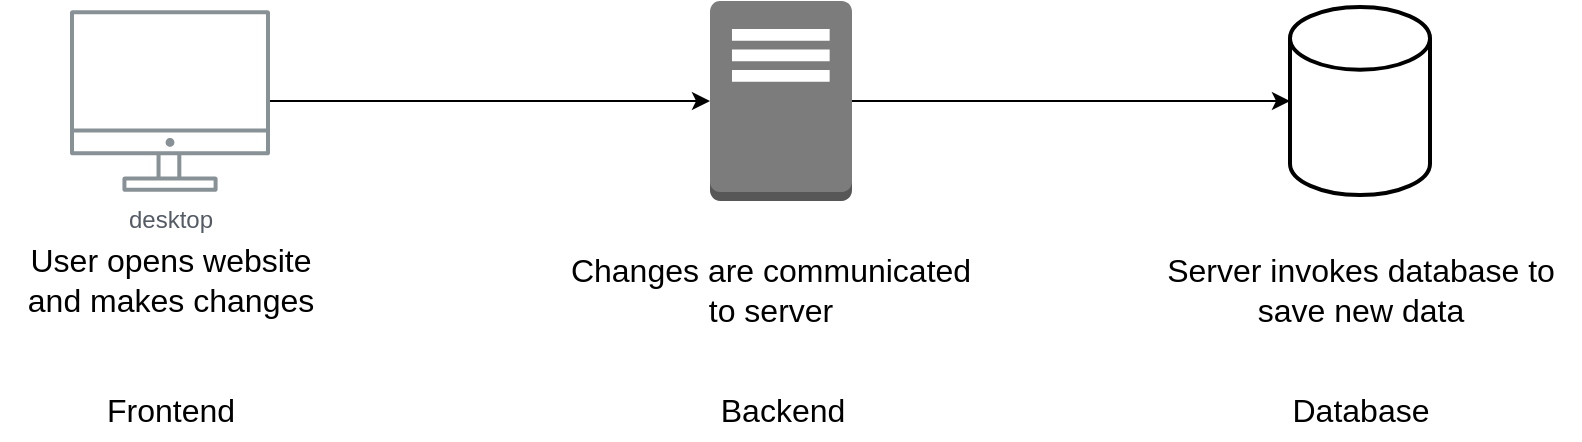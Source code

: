 <mxfile version="20.3.0" type="device" pages="3"><diagram id="RAnXmjvoznDMqu_zyKfw" name="Overall"><mxGraphModel dx="1106" dy="852" grid="1" gridSize="10" guides="1" tooltips="1" connect="1" arrows="1" fold="1" page="1" pageScale="1" pageWidth="850" pageHeight="1100" math="0" shadow="0"><root><mxCell id="0"/><mxCell id="1" parent="0"/><mxCell id="Y8bv-66oHcKcUvwlrvMv-7" style="edgeStyle=orthogonalEdgeStyle;rounded=0;orthogonalLoop=1;jettySize=auto;html=1;fontSize=16;" parent="1" source="Y8bv-66oHcKcUvwlrvMv-2" target="Y8bv-66oHcKcUvwlrvMv-6" edge="1"><mxGeometry relative="1" as="geometry"/></mxCell><mxCell id="Y8bv-66oHcKcUvwlrvMv-2" value="desktop" style="sketch=0;outlineConnect=0;gradientColor=none;fontColor=#545B64;strokeColor=none;fillColor=#879196;dashed=0;verticalLabelPosition=bottom;verticalAlign=top;align=center;html=1;fontSize=12;fontStyle=0;aspect=fixed;shape=mxgraph.aws4.illustration_desktop;pointerEvents=1" parent="1" vertex="1"><mxGeometry x="60" y="280" width="100" height="91" as="geometry"/></mxCell><mxCell id="Y8bv-66oHcKcUvwlrvMv-3" value="&lt;font style=&quot;font-size: 16px;&quot;&gt;User opens website&lt;br&gt;and makes changes&lt;br&gt;&lt;/font&gt;" style="text;html=1;align=center;verticalAlign=middle;resizable=0;points=[];autosize=1;strokeColor=none;fillColor=none;" parent="1" vertex="1"><mxGeometry x="25" y="390" width="170" height="50" as="geometry"/></mxCell><mxCell id="Y8bv-66oHcKcUvwlrvMv-10" style="edgeStyle=orthogonalEdgeStyle;rounded=0;orthogonalLoop=1;jettySize=auto;html=1;entryX=0;entryY=0.5;entryDx=0;entryDy=0;entryPerimeter=0;fontSize=16;" parent="1" source="Y8bv-66oHcKcUvwlrvMv-6" target="Y8bv-66oHcKcUvwlrvMv-9" edge="1"><mxGeometry relative="1" as="geometry"/></mxCell><mxCell id="Y8bv-66oHcKcUvwlrvMv-6" value="" style="outlineConnect=0;dashed=0;verticalLabelPosition=bottom;verticalAlign=top;align=center;html=1;shape=mxgraph.aws3.traditional_server;fillColor=#7D7C7C;gradientColor=none;fontSize=16;" parent="1" vertex="1"><mxGeometry x="380" y="275.5" width="71" height="100" as="geometry"/></mxCell><mxCell id="Y8bv-66oHcKcUvwlrvMv-8" value="Changes are communicated&lt;br&gt;to server" style="text;html=1;align=center;verticalAlign=middle;resizable=0;points=[];autosize=1;strokeColor=none;fillColor=none;fontSize=16;" parent="1" vertex="1"><mxGeometry x="300" y="395" width="220" height="50" as="geometry"/></mxCell><mxCell id="Y8bv-66oHcKcUvwlrvMv-9" value="" style="strokeWidth=2;html=1;shape=mxgraph.flowchart.database;whiteSpace=wrap;fontSize=16;" parent="1" vertex="1"><mxGeometry x="670" y="278.5" width="70" height="94" as="geometry"/></mxCell><mxCell id="Y8bv-66oHcKcUvwlrvMv-11" value="Server invokes database to&lt;br&gt;save new data" style="text;html=1;align=center;verticalAlign=middle;resizable=0;points=[];autosize=1;strokeColor=none;fillColor=none;fontSize=16;" parent="1" vertex="1"><mxGeometry x="595" y="395" width="220" height="50" as="geometry"/></mxCell><mxCell id="Y8bv-66oHcKcUvwlrvMv-12" value="Frontend" style="text;html=1;align=center;verticalAlign=middle;resizable=0;points=[];autosize=1;strokeColor=none;fillColor=none;fontSize=16;" parent="1" vertex="1"><mxGeometry x="65" y="465" width="90" height="30" as="geometry"/></mxCell><mxCell id="Y8bv-66oHcKcUvwlrvMv-13" value="Backend" style="text;html=1;align=center;verticalAlign=middle;resizable=0;points=[];autosize=1;strokeColor=none;fillColor=none;fontSize=16;" parent="1" vertex="1"><mxGeometry x="370.5" y="465" width="90" height="30" as="geometry"/></mxCell><mxCell id="Y8bv-66oHcKcUvwlrvMv-14" value="Database" style="text;html=1;align=center;verticalAlign=middle;resizable=0;points=[];autosize=1;strokeColor=none;fillColor=none;fontSize=16;" parent="1" vertex="1"><mxGeometry x="660" y="465" width="90" height="30" as="geometry"/></mxCell></root></mxGraphModel></diagram><diagram id="zAPjPxaZEMrnAbQCkUNf" name="Overall-flow-technical"><mxGraphModel dx="1106" dy="852" grid="1" gridSize="10" guides="1" tooltips="1" connect="1" arrows="1" fold="1" page="1" pageScale="1" pageWidth="850" pageHeight="1100" math="0" shadow="0"><root><mxCell id="0"/><mxCell id="1" parent="0"/><mxCell id="f9ntfeBwFXLXAW1fseU_-4" style="edgeStyle=orthogonalEdgeStyle;rounded=0;orthogonalLoop=1;jettySize=auto;html=1;fontSize=16;" parent="1" source="f9ntfeBwFXLXAW1fseU_-1" edge="1"><mxGeometry relative="1" as="geometry"><mxPoint x="260" y="300" as="targetPoint"/></mxGeometry></mxCell><mxCell id="f9ntfeBwFXLXAW1fseU_-1" value="User" style="shape=umlActor;verticalLabelPosition=bottom;verticalAlign=top;html=1;outlineConnect=0;fontSize=16;" parent="1" vertex="1"><mxGeometry x="70" y="270" width="30" height="60" as="geometry"/></mxCell><mxCell id="f9ntfeBwFXLXAW1fseU_-8" style="edgeStyle=orthogonalEdgeStyle;rounded=0;orthogonalLoop=1;jettySize=auto;html=1;entryX=0.024;entryY=0.633;entryDx=0;entryDy=0;entryPerimeter=0;fontSize=16;" parent="1" source="f9ntfeBwFXLXAW1fseU_-3" target="f9ntfeBwFXLXAW1fseU_-7" edge="1"><mxGeometry relative="1" as="geometry"/></mxCell><mxCell id="f9ntfeBwFXLXAW1fseU_-16" value="ack" style="edgeStyle=orthogonalEdgeStyle;rounded=0;orthogonalLoop=1;jettySize=auto;html=1;fontSize=16;" parent="1" source="f9ntfeBwFXLXAW1fseU_-3" edge="1"><mxGeometry relative="1" as="geometry"><mxPoint x="110" y="330" as="targetPoint"/></mxGeometry></mxCell><mxCell id="f9ntfeBwFXLXAW1fseU_-3" value="" style="image;html=1;image=img/lib/clip_art/networking/Cloud_Computer_128x128.png;fontSize=16;" parent="1" vertex="1"><mxGeometry x="270" y="270" width="80" height="80" as="geometry"/></mxCell><mxCell id="f9ntfeBwFXLXAW1fseU_-5" value="opens website" style="text;html=1;align=center;verticalAlign=middle;resizable=0;points=[];autosize=1;strokeColor=none;fillColor=none;fontSize=16;" parent="1" vertex="1"><mxGeometry x="115" y="255" width="130" height="30" as="geometry"/></mxCell><mxCell id="f9ntfeBwFXLXAW1fseU_-6" value="makes changes" style="text;html=1;align=center;verticalAlign=middle;resizable=0;points=[];autosize=1;strokeColor=none;fillColor=none;fontSize=16;" parent="1" vertex="1"><mxGeometry x="220" y="355" width="140" height="30" as="geometry"/></mxCell><mxCell id="f9ntfeBwFXLXAW1fseU_-11" style="edgeStyle=orthogonalEdgeStyle;rounded=0;orthogonalLoop=1;jettySize=auto;html=1;fontSize=16;" parent="1" source="f9ntfeBwFXLXAW1fseU_-7" target="f9ntfeBwFXLXAW1fseU_-10" edge="1"><mxGeometry relative="1" as="geometry"/></mxCell><mxCell id="f9ntfeBwFXLXAW1fseU_-31" value="query" style="edgeLabel;html=1;align=center;verticalAlign=middle;resizable=0;points=[];fontSize=16;" parent="f9ntfeBwFXLXAW1fseU_-11" vertex="1" connectable="0"><mxGeometry x="-0.081" y="2" relative="1" as="geometry"><mxPoint as="offset"/></mxGeometry></mxCell><mxCell id="f9ntfeBwFXLXAW1fseU_-15" value="ack" style="edgeStyle=orthogonalEdgeStyle;rounded=0;orthogonalLoop=1;jettySize=auto;html=1;fontSize=16;" parent="1" source="f9ntfeBwFXLXAW1fseU_-7" target="f9ntfeBwFXLXAW1fseU_-3" edge="1"><mxGeometry relative="1" as="geometry"><Array as="points"><mxPoint x="390" y="330"/><mxPoint x="390" y="330"/></Array></mxGeometry></mxCell><mxCell id="f9ntfeBwFXLXAW1fseU_-7" value="" style="aspect=fixed;perimeter=ellipsePerimeter;html=1;align=center;shadow=0;dashed=0;spacingTop=3;image;image=img/lib/active_directory/generic_server.svg;fontSize=16;" parent="1" vertex="1"><mxGeometry x="540" y="262.5" width="42" height="75" as="geometry"/></mxCell><mxCell id="f9ntfeBwFXLXAW1fseU_-9" value="POST request" style="text;html=1;align=center;verticalAlign=middle;resizable=0;points=[];autosize=1;strokeColor=none;fillColor=none;fontSize=16;" parent="1" vertex="1"><mxGeometry x="380" y="270" width="120" height="30" as="geometry"/></mxCell><mxCell id="f9ntfeBwFXLXAW1fseU_-13" style="edgeStyle=orthogonalEdgeStyle;rounded=0;orthogonalLoop=1;jettySize=auto;html=1;fontSize=16;exitX=0;exitY=1;exitDx=0;exitDy=-15;exitPerimeter=0;" parent="1" source="f9ntfeBwFXLXAW1fseU_-10" edge="1"><mxGeometry relative="1" as="geometry"><mxPoint x="580" y="326" as="targetPoint"/></mxGeometry></mxCell><mxCell id="f9ntfeBwFXLXAW1fseU_-14" value="ack" style="edgeLabel;html=1;align=center;verticalAlign=middle;resizable=0;points=[];fontSize=16;" parent="f9ntfeBwFXLXAW1fseU_-13" vertex="1" connectable="0"><mxGeometry x="-0.245" y="-1" relative="1" as="geometry"><mxPoint as="offset"/></mxGeometry></mxCell><mxCell id="f9ntfeBwFXLXAW1fseU_-10" value="" style="shape=cylinder3;whiteSpace=wrap;html=1;boundedLbl=1;backgroundOutline=1;size=15;fontSize=16;" parent="1" vertex="1"><mxGeometry x="730" y="260" width="60" height="80" as="geometry"/></mxCell><mxCell id="f9ntfeBwFXLXAW1fseU_-12" value="server sanitizes the data, &lt;br&gt;attaches date and time,&lt;br&gt;saves to DB" style="text;html=1;align=center;verticalAlign=middle;resizable=0;points=[];autosize=1;strokeColor=none;fillColor=none;fontSize=16;" parent="1" vertex="1"><mxGeometry x="461" y="350" width="200" height="70" as="geometry"/></mxCell><mxCell id="f9ntfeBwFXLXAW1fseU_-19" style="edgeStyle=orthogonalEdgeStyle;rounded=0;orthogonalLoop=1;jettySize=auto;html=1;entryX=0;entryY=0.5;entryDx=0;entryDy=0;fontSize=16;" parent="1" source="f9ntfeBwFXLXAW1fseU_-17" target="f9ntfeBwFXLXAW1fseU_-18" edge="1"><mxGeometry relative="1" as="geometry"/></mxCell><mxCell id="f9ntfeBwFXLXAW1fseU_-17" value="User" style="shape=umlActor;verticalLabelPosition=bottom;verticalAlign=top;html=1;outlineConnect=0;fontSize=16;" parent="1" vertex="1"><mxGeometry x="70" y="710" width="30" height="60" as="geometry"/></mxCell><mxCell id="f9ntfeBwFXLXAW1fseU_-21" style="edgeStyle=orthogonalEdgeStyle;rounded=0;orthogonalLoop=1;jettySize=auto;html=1;fontSize=16;" parent="1" source="f9ntfeBwFXLXAW1fseU_-18" edge="1"><mxGeometry relative="1" as="geometry"><mxPoint x="110" y="770" as="targetPoint"/><Array as="points"><mxPoint x="220" y="770"/><mxPoint x="220" y="770"/></Array></mxGeometry></mxCell><mxCell id="f9ntfeBwFXLXAW1fseU_-24" style="edgeStyle=orthogonalEdgeStyle;rounded=0;orthogonalLoop=1;jettySize=auto;html=1;fontSize=16;" parent="1" source="f9ntfeBwFXLXAW1fseU_-18" target="f9ntfeBwFXLXAW1fseU_-23" edge="1"><mxGeometry relative="1" as="geometry"/></mxCell><mxCell id="f9ntfeBwFXLXAW1fseU_-18" value="" style="image;html=1;image=img/lib/clip_art/networking/Cloud_Computer_128x128.png;fontSize=16;" parent="1" vertex="1"><mxGeometry x="260" y="700" width="80" height="80" as="geometry"/></mxCell><mxCell id="f9ntfeBwFXLXAW1fseU_-20" value="opens website" style="text;html=1;align=center;verticalAlign=middle;resizable=0;points=[];autosize=1;strokeColor=none;fillColor=none;fontSize=16;" parent="1" vertex="1"><mxGeometry x="115" y="700" width="130" height="30" as="geometry"/></mxCell><mxCell id="f9ntfeBwFXLXAW1fseU_-22" value="requests for&lt;br&gt;previous entries" style="text;html=1;align=center;verticalAlign=middle;resizable=0;points=[];autosize=1;strokeColor=none;fillColor=none;fontSize=16;" parent="1" vertex="1"><mxGeometry x="220" y="790" width="140" height="50" as="geometry"/></mxCell><mxCell id="f9ntfeBwFXLXAW1fseU_-29" style="edgeStyle=orthogonalEdgeStyle;rounded=0;orthogonalLoop=1;jettySize=auto;html=1;entryX=0;entryY=0;entryDx=0;entryDy=27.5;entryPerimeter=0;fontSize=16;" parent="1" source="f9ntfeBwFXLXAW1fseU_-23" target="f9ntfeBwFXLXAW1fseU_-27" edge="1"><mxGeometry relative="1" as="geometry"><Array as="points"><mxPoint x="740" y="730"/></Array></mxGeometry></mxCell><mxCell id="f9ntfeBwFXLXAW1fseU_-30" value="query" style="edgeLabel;html=1;align=center;verticalAlign=middle;resizable=0;points=[];fontSize=16;" parent="f9ntfeBwFXLXAW1fseU_-29" vertex="1" connectable="0"><mxGeometry x="-0.068" y="2" relative="1" as="geometry"><mxPoint as="offset"/></mxGeometry></mxCell><mxCell id="f9ntfeBwFXLXAW1fseU_-23" value="" style="aspect=fixed;perimeter=ellipsePerimeter;html=1;align=center;shadow=0;dashed=0;spacingTop=3;image;image=img/lib/active_directory/generic_server.svg;fontSize=16;" parent="1" vertex="1"><mxGeometry x="530" y="703" width="42" height="75" as="geometry"/></mxCell><mxCell id="f9ntfeBwFXLXAW1fseU_-25" value="GET request (params)" style="text;html=1;align=center;verticalAlign=middle;resizable=0;points=[];autosize=1;strokeColor=none;fillColor=none;fontSize=16;" parent="1" vertex="1"><mxGeometry x="340" y="695" width="180" height="30" as="geometry"/></mxCell><mxCell id="f9ntfeBwFXLXAW1fseU_-26" value="data" style="edgeStyle=orthogonalEdgeStyle;rounded=0;orthogonalLoop=1;jettySize=auto;html=1;fontSize=16;" parent="1" edge="1"><mxGeometry relative="1" as="geometry"><mxPoint x="530.0" y="760" as="sourcePoint"/><mxPoint x="331.6" y="760" as="targetPoint"/><Array as="points"><mxPoint x="371.6" y="760"/><mxPoint x="371.6" y="760"/></Array></mxGeometry></mxCell><mxCell id="f9ntfeBwFXLXAW1fseU_-28" value="data" style="edgeStyle=orthogonalEdgeStyle;rounded=0;orthogonalLoop=1;jettySize=auto;html=1;fontSize=16;" parent="1" source="f9ntfeBwFXLXAW1fseU_-27" edge="1"><mxGeometry relative="1" as="geometry"><mxPoint x="570" y="760" as="targetPoint"/><Array as="points"><mxPoint x="656" y="760"/><mxPoint x="656" y="760"/></Array></mxGeometry></mxCell><mxCell id="f9ntfeBwFXLXAW1fseU_-27" value="" style="shape=cylinder3;whiteSpace=wrap;html=1;boundedLbl=1;backgroundOutline=1;size=15;fontSize=16;" parent="1" vertex="1"><mxGeometry x="740" y="700" width="60" height="80" as="geometry"/></mxCell><mxCell id="f9ntfeBwFXLXAW1fseU_-32" value="Saving new journal entry" style="text;html=1;align=center;verticalAlign=middle;resizable=0;points=[];autosize=1;strokeColor=none;fillColor=none;fontSize=16;" parent="1" vertex="1"><mxGeometry x="20" y="170" width="200" height="30" as="geometry"/></mxCell><mxCell id="f9ntfeBwFXLXAW1fseU_-33" value="Getting previous saved entries" style="text;html=1;align=center;verticalAlign=middle;resizable=0;points=[];autosize=1;strokeColor=none;fillColor=none;fontSize=16;" parent="1" vertex="1"><mxGeometry x="5" y="650" width="240" height="30" as="geometry"/></mxCell></root></mxGraphModel></diagram><diagram id="KUB-dDaRIAGojH7N0djO" name="Data model"><mxGraphModel dx="1106" dy="852" grid="1" gridSize="10" guides="1" tooltips="1" connect="1" arrows="1" fold="1" page="1" pageScale="1" pageWidth="850" pageHeight="1100" math="0" shadow="0"><root><mxCell id="0"/><mxCell id="1" parent="0"/><mxCell id="pkQgcIJl2ruAlLMZI7nE-1" value="&lt;font style=&quot;font-size: 16px;&quot;&gt;ID&lt;/font&gt;" style="text;html=1;align=center;verticalAlign=middle;resizable=0;points=[];autosize=1;strokeColor=none;fillColor=none;" vertex="1" parent="1"><mxGeometry x="150" y="185" width="40" height="30" as="geometry"/></mxCell><mxCell id="pkQgcIJl2ruAlLMZI7nE-2" value="&lt;font style=&quot;font-size: 16px;&quot;&gt;Date&lt;/font&gt;" style="text;html=1;align=center;verticalAlign=middle;resizable=0;points=[];autosize=1;strokeColor=none;fillColor=none;" vertex="1" parent="1"><mxGeometry x="140" y="255" width="60" height="30" as="geometry"/></mxCell><mxCell id="pkQgcIJl2ruAlLMZI7nE-3" value="&lt;font style=&quot;font-size: 16px;&quot;&gt;Entry&lt;/font&gt;" style="text;html=1;align=center;verticalAlign=middle;resizable=0;points=[];autosize=1;strokeColor=none;fillColor=none;" vertex="1" parent="1"><mxGeometry x="140" y="315" width="60" height="30" as="geometry"/></mxCell><mxCell id="pkQgcIJl2ruAlLMZI7nE-4" value="auto-generated" style="text;html=1;align=center;verticalAlign=middle;resizable=0;points=[];autosize=1;strokeColor=none;fillColor=none;fontSize=16;" vertex="1" parent="1"><mxGeometry x="255" y="185" width="130" height="30" as="geometry"/></mxCell><mxCell id="pkQgcIJl2ruAlLMZI7nE-5" value="Date" style="text;html=1;align=center;verticalAlign=middle;resizable=0;points=[];autosize=1;strokeColor=none;fillColor=none;fontSize=16;" vertex="1" parent="1"><mxGeometry x="290" y="255" width="60" height="30" as="geometry"/></mxCell><mxCell id="pkQgcIJl2ruAlLMZI7nE-6" value="String" style="text;html=1;align=center;verticalAlign=middle;resizable=0;points=[];autosize=1;strokeColor=none;fillColor=none;fontSize=16;" vertex="1" parent="1"><mxGeometry x="285" y="315" width="70" height="30" as="geometry"/></mxCell><mxCell id="pkQgcIJl2ruAlLMZI7nE-7" value="Field" style="text;html=1;align=center;verticalAlign=middle;resizable=0;points=[];autosize=1;strokeColor=none;fillColor=none;fontSize=16;" vertex="1" parent="1"><mxGeometry x="140" y="120" width="60" height="30" as="geometry"/></mxCell><mxCell id="pkQgcIJl2ruAlLMZI7nE-8" value="Data Type" style="text;html=1;align=center;verticalAlign=middle;resizable=0;points=[];autosize=1;strokeColor=none;fillColor=none;fontSize=16;" vertex="1" parent="1"><mxGeometry x="275" y="120" width="100" height="30" as="geometry"/></mxCell></root></mxGraphModel></diagram></mxfile>